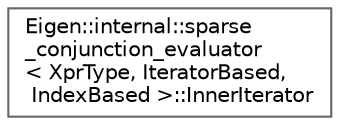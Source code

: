 digraph "Graphical Class Hierarchy"
{
 // LATEX_PDF_SIZE
  bgcolor="transparent";
  edge [fontname=Helvetica,fontsize=10,labelfontname=Helvetica,labelfontsize=10];
  node [fontname=Helvetica,fontsize=10,shape=box,height=0.2,width=0.4];
  rankdir="LR";
  Node0 [id="Node000000",label="Eigen::internal::sparse\l_conjunction_evaluator\l\< XprType, IteratorBased,\l IndexBased \>::InnerIterator",height=0.2,width=0.4,color="grey40", fillcolor="white", style="filled",URL="$classEigen_1_1internal_1_1sparse__conjunction__evaluator_3_01XprType_00_01IteratorBased_00_01IndexBased_01_4_1_1InnerIterator.html",tooltip=" "];
}
